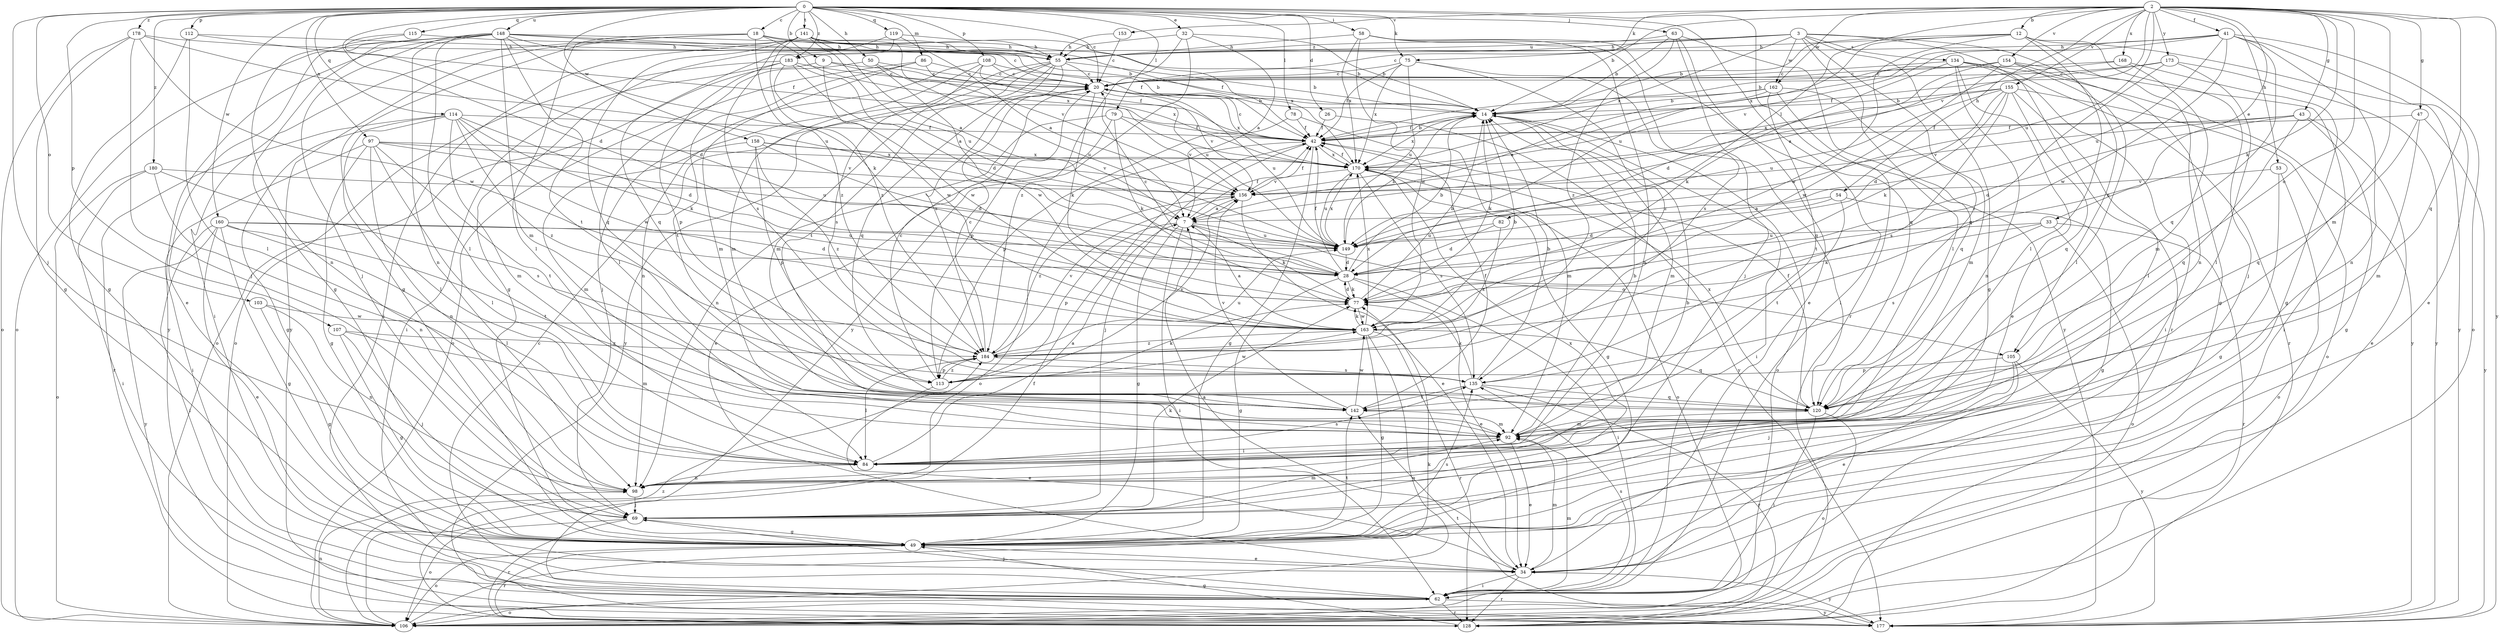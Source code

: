 strict digraph  {
0;
2;
3;
7;
9;
12;
14;
18;
20;
26;
28;
32;
33;
34;
41;
42;
43;
47;
49;
50;
53;
54;
55;
58;
62;
63;
69;
75;
77;
78;
79;
82;
84;
86;
92;
97;
98;
103;
105;
106;
107;
108;
112;
113;
114;
115;
119;
120;
128;
134;
135;
141;
142;
148;
149;
153;
154;
155;
156;
158;
160;
162;
163;
168;
170;
173;
177;
178;
180;
183;
184;
0 -> 9  [label=b];
0 -> 18  [label=c];
0 -> 20  [label=c];
0 -> 26  [label=d];
0 -> 28  [label=d];
0 -> 32  [label=e];
0 -> 50  [label=h];
0 -> 58  [label=i];
0 -> 62  [label=i];
0 -> 63  [label=j];
0 -> 69  [label=j];
0 -> 75  [label=k];
0 -> 78  [label=l];
0 -> 79  [label=l];
0 -> 86  [label=m];
0 -> 97  [label=n];
0 -> 103  [label=o];
0 -> 107  [label=p];
0 -> 108  [label=p];
0 -> 112  [label=p];
0 -> 114  [label=q];
0 -> 115  [label=q];
0 -> 119  [label=q];
0 -> 128  [label=r];
0 -> 141  [label=t];
0 -> 148  [label=u];
0 -> 158  [label=w];
0 -> 160  [label=w];
0 -> 178  [label=z];
0 -> 180  [label=z];
0 -> 183  [label=z];
2 -> 12  [label=b];
2 -> 14  [label=b];
2 -> 33  [label=e];
2 -> 41  [label=f];
2 -> 43  [label=g];
2 -> 47  [label=g];
2 -> 53  [label=h];
2 -> 54  [label=h];
2 -> 75  [label=k];
2 -> 77  [label=k];
2 -> 82  [label=l];
2 -> 92  [label=m];
2 -> 105  [label=o];
2 -> 120  [label=q];
2 -> 149  [label=u];
2 -> 153  [label=v];
2 -> 154  [label=v];
2 -> 155  [label=v];
2 -> 156  [label=v];
2 -> 162  [label=w];
2 -> 168  [label=x];
2 -> 173  [label=y];
2 -> 177  [label=y];
3 -> 20  [label=c];
3 -> 49  [label=g];
3 -> 55  [label=h];
3 -> 84  [label=l];
3 -> 105  [label=o];
3 -> 120  [label=q];
3 -> 128  [label=r];
3 -> 134  [label=s];
3 -> 162  [label=w];
3 -> 170  [label=x];
3 -> 183  [label=z];
7 -> 42  [label=f];
7 -> 49  [label=g];
7 -> 62  [label=i];
7 -> 77  [label=k];
7 -> 105  [label=o];
7 -> 113  [label=p];
7 -> 149  [label=u];
9 -> 20  [label=c];
9 -> 106  [label=o];
9 -> 163  [label=w];
9 -> 170  [label=x];
12 -> 14  [label=b];
12 -> 55  [label=h];
12 -> 69  [label=j];
12 -> 84  [label=l];
12 -> 98  [label=n];
12 -> 149  [label=u];
12 -> 163  [label=w];
12 -> 177  [label=y];
14 -> 42  [label=f];
14 -> 62  [label=i];
14 -> 77  [label=k];
14 -> 92  [label=m];
14 -> 106  [label=o];
14 -> 170  [label=x];
18 -> 14  [label=b];
18 -> 42  [label=f];
18 -> 55  [label=h];
18 -> 62  [label=i];
18 -> 84  [label=l];
18 -> 170  [label=x];
18 -> 177  [label=y];
18 -> 184  [label=z];
20 -> 14  [label=b];
20 -> 77  [label=k];
20 -> 113  [label=p];
20 -> 149  [label=u];
20 -> 156  [label=v];
20 -> 170  [label=x];
26 -> 42  [label=f];
26 -> 177  [label=y];
28 -> 14  [label=b];
28 -> 20  [label=c];
28 -> 34  [label=e];
28 -> 42  [label=f];
28 -> 49  [label=g];
28 -> 62  [label=i];
28 -> 77  [label=k];
32 -> 7  [label=a];
32 -> 14  [label=b];
32 -> 55  [label=h];
32 -> 177  [label=y];
32 -> 184  [label=z];
33 -> 77  [label=k];
33 -> 106  [label=o];
33 -> 128  [label=r];
33 -> 135  [label=s];
33 -> 149  [label=u];
34 -> 7  [label=a];
34 -> 62  [label=i];
34 -> 92  [label=m];
34 -> 128  [label=r];
34 -> 177  [label=y];
41 -> 34  [label=e];
41 -> 55  [label=h];
41 -> 98  [label=n];
41 -> 106  [label=o];
41 -> 120  [label=q];
41 -> 149  [label=u];
41 -> 156  [label=v];
41 -> 163  [label=w];
41 -> 170  [label=x];
42 -> 14  [label=b];
42 -> 20  [label=c];
42 -> 49  [label=g];
42 -> 69  [label=j];
42 -> 106  [label=o];
42 -> 170  [label=x];
43 -> 28  [label=d];
43 -> 34  [label=e];
43 -> 42  [label=f];
43 -> 49  [label=g];
43 -> 120  [label=q];
43 -> 156  [label=v];
47 -> 42  [label=f];
47 -> 92  [label=m];
47 -> 120  [label=q];
47 -> 177  [label=y];
49 -> 34  [label=e];
49 -> 106  [label=o];
49 -> 128  [label=r];
49 -> 135  [label=s];
49 -> 142  [label=t];
50 -> 20  [label=c];
50 -> 84  [label=l];
50 -> 149  [label=u];
50 -> 163  [label=w];
53 -> 49  [label=g];
53 -> 106  [label=o];
53 -> 156  [label=v];
54 -> 7  [label=a];
54 -> 28  [label=d];
54 -> 49  [label=g];
54 -> 142  [label=t];
55 -> 14  [label=b];
55 -> 20  [label=c];
55 -> 92  [label=m];
55 -> 98  [label=n];
55 -> 120  [label=q];
55 -> 142  [label=t];
55 -> 177  [label=y];
55 -> 184  [label=z];
58 -> 55  [label=h];
58 -> 98  [label=n];
58 -> 120  [label=q];
58 -> 135  [label=s];
58 -> 163  [label=w];
58 -> 170  [label=x];
62 -> 20  [label=c];
62 -> 69  [label=j];
62 -> 92  [label=m];
62 -> 106  [label=o];
62 -> 128  [label=r];
62 -> 135  [label=s];
62 -> 177  [label=y];
63 -> 14  [label=b];
63 -> 34  [label=e];
63 -> 69  [label=j];
63 -> 177  [label=y];
63 -> 184  [label=z];
63 -> 55  [label=u];
69 -> 49  [label=g];
69 -> 77  [label=k];
69 -> 92  [label=m];
69 -> 106  [label=o];
69 -> 128  [label=r];
69 -> 170  [label=x];
75 -> 20  [label=c];
75 -> 42  [label=f];
75 -> 120  [label=q];
75 -> 149  [label=u];
75 -> 170  [label=x];
75 -> 184  [label=z];
77 -> 14  [label=b];
77 -> 28  [label=d];
77 -> 163  [label=w];
78 -> 42  [label=f];
78 -> 92  [label=m];
78 -> 113  [label=p];
79 -> 34  [label=e];
79 -> 42  [label=f];
79 -> 77  [label=k];
79 -> 98  [label=n];
79 -> 156  [label=v];
82 -> 28  [label=d];
82 -> 149  [label=u];
82 -> 184  [label=z];
84 -> 7  [label=a];
84 -> 98  [label=n];
84 -> 135  [label=s];
86 -> 20  [label=c];
86 -> 42  [label=f];
86 -> 92  [label=m];
86 -> 106  [label=o];
86 -> 142  [label=t];
92 -> 14  [label=b];
92 -> 34  [label=e];
92 -> 84  [label=l];
97 -> 49  [label=g];
97 -> 62  [label=i];
97 -> 84  [label=l];
97 -> 98  [label=n];
97 -> 142  [label=t];
97 -> 149  [label=u];
97 -> 156  [label=v];
97 -> 170  [label=x];
98 -> 14  [label=b];
98 -> 69  [label=j];
103 -> 49  [label=g];
103 -> 98  [label=n];
103 -> 163  [label=w];
105 -> 34  [label=e];
105 -> 69  [label=j];
105 -> 113  [label=p];
105 -> 177  [label=y];
106 -> 42  [label=f];
106 -> 77  [label=k];
106 -> 98  [label=n];
107 -> 49  [label=g];
107 -> 69  [label=j];
107 -> 92  [label=m];
107 -> 184  [label=z];
108 -> 14  [label=b];
108 -> 20  [label=c];
108 -> 69  [label=j];
108 -> 92  [label=m];
108 -> 135  [label=s];
108 -> 149  [label=u];
112 -> 42  [label=f];
112 -> 49  [label=g];
112 -> 55  [label=h];
112 -> 84  [label=l];
113 -> 20  [label=c];
113 -> 34  [label=e];
113 -> 77  [label=k];
113 -> 156  [label=v];
113 -> 163  [label=w];
113 -> 184  [label=z];
114 -> 28  [label=d];
114 -> 42  [label=f];
114 -> 49  [label=g];
114 -> 77  [label=k];
114 -> 84  [label=l];
114 -> 92  [label=m];
114 -> 128  [label=r];
114 -> 163  [label=w];
114 -> 184  [label=z];
115 -> 28  [label=d];
115 -> 55  [label=h];
115 -> 98  [label=n];
119 -> 7  [label=a];
119 -> 49  [label=g];
119 -> 55  [label=h];
119 -> 120  [label=q];
120 -> 42  [label=f];
120 -> 62  [label=i];
120 -> 92  [label=m];
120 -> 106  [label=o];
120 -> 170  [label=x];
128 -> 49  [label=g];
128 -> 184  [label=z];
134 -> 20  [label=c];
134 -> 34  [label=e];
134 -> 62  [label=i];
134 -> 77  [label=k];
134 -> 98  [label=n];
134 -> 128  [label=r];
134 -> 177  [label=y];
135 -> 14  [label=b];
135 -> 77  [label=k];
135 -> 120  [label=q];
135 -> 128  [label=r];
135 -> 142  [label=t];
141 -> 7  [label=a];
141 -> 49  [label=g];
141 -> 55  [label=h];
141 -> 62  [label=i];
141 -> 120  [label=q];
141 -> 135  [label=s];
141 -> 149  [label=u];
141 -> 156  [label=v];
141 -> 170  [label=x];
141 -> 184  [label=z];
142 -> 42  [label=f];
142 -> 92  [label=m];
142 -> 156  [label=v];
142 -> 163  [label=w];
148 -> 14  [label=b];
148 -> 20  [label=c];
148 -> 34  [label=e];
148 -> 42  [label=f];
148 -> 49  [label=g];
148 -> 55  [label=h];
148 -> 69  [label=j];
148 -> 77  [label=k];
148 -> 84  [label=l];
148 -> 92  [label=m];
148 -> 98  [label=n];
148 -> 106  [label=o];
148 -> 142  [label=t];
148 -> 177  [label=y];
149 -> 14  [label=b];
149 -> 28  [label=d];
149 -> 170  [label=x];
153 -> 20  [label=c];
153 -> 55  [label=h];
154 -> 14  [label=b];
154 -> 20  [label=c];
154 -> 28  [label=d];
154 -> 49  [label=g];
154 -> 62  [label=i];
154 -> 84  [label=l];
154 -> 163  [label=w];
155 -> 14  [label=b];
155 -> 28  [label=d];
155 -> 77  [label=k];
155 -> 84  [label=l];
155 -> 106  [label=o];
155 -> 120  [label=q];
155 -> 135  [label=s];
155 -> 149  [label=u];
155 -> 170  [label=x];
156 -> 7  [label=a];
156 -> 34  [label=e];
156 -> 42  [label=f];
156 -> 184  [label=z];
158 -> 28  [label=d];
158 -> 92  [label=m];
158 -> 113  [label=p];
158 -> 156  [label=v];
158 -> 170  [label=x];
158 -> 184  [label=z];
160 -> 28  [label=d];
160 -> 34  [label=e];
160 -> 49  [label=g];
160 -> 62  [label=i];
160 -> 84  [label=l];
160 -> 142  [label=t];
160 -> 149  [label=u];
160 -> 177  [label=y];
162 -> 7  [label=a];
162 -> 14  [label=b];
162 -> 42  [label=f];
162 -> 92  [label=m];
162 -> 120  [label=q];
162 -> 142  [label=t];
163 -> 7  [label=a];
163 -> 14  [label=b];
163 -> 49  [label=g];
163 -> 77  [label=k];
163 -> 106  [label=o];
163 -> 120  [label=q];
163 -> 128  [label=r];
163 -> 170  [label=x];
163 -> 184  [label=z];
168 -> 7  [label=a];
168 -> 20  [label=c];
168 -> 49  [label=g];
168 -> 92  [label=m];
170 -> 42  [label=f];
170 -> 49  [label=g];
170 -> 106  [label=o];
170 -> 135  [label=s];
170 -> 149  [label=u];
170 -> 156  [label=v];
173 -> 20  [label=c];
173 -> 42  [label=f];
173 -> 84  [label=l];
173 -> 177  [label=y];
173 -> 184  [label=z];
177 -> 142  [label=t];
178 -> 49  [label=g];
178 -> 55  [label=h];
178 -> 69  [label=j];
178 -> 106  [label=o];
178 -> 149  [label=u];
178 -> 163  [label=w];
180 -> 62  [label=i];
180 -> 98  [label=n];
180 -> 106  [label=o];
180 -> 135  [label=s];
180 -> 156  [label=v];
183 -> 7  [label=a];
183 -> 20  [label=c];
183 -> 28  [label=d];
183 -> 62  [label=i];
183 -> 106  [label=o];
183 -> 113  [label=p];
183 -> 163  [label=w];
184 -> 20  [label=c];
184 -> 84  [label=l];
184 -> 113  [label=p];
184 -> 135  [label=s];
184 -> 149  [label=u];
184 -> 156  [label=v];
}
